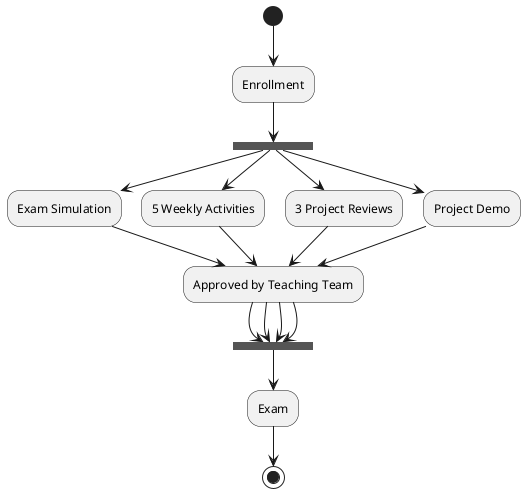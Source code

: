 @startuml

(*) --> "Enrollment"

"Enrollment" --> ===B1===
--> "Exam Simulation"
--> "Approved by Teaching Team"
--> ===B2===

===B1=== --> "5 Weekly Activities"
--> "Approved by Teaching Team"
--> ===B2===

===B1=== --> "3 Project Reviews"
--> "Approved by Teaching Team"
--> ===B2===

===B1=== --> "Project Demo"
--> "Approved by Teaching Team"
"Approved by Teaching Team" --> ===B2===


===B2=== --> "Exam"

--> (*)

@enduml
